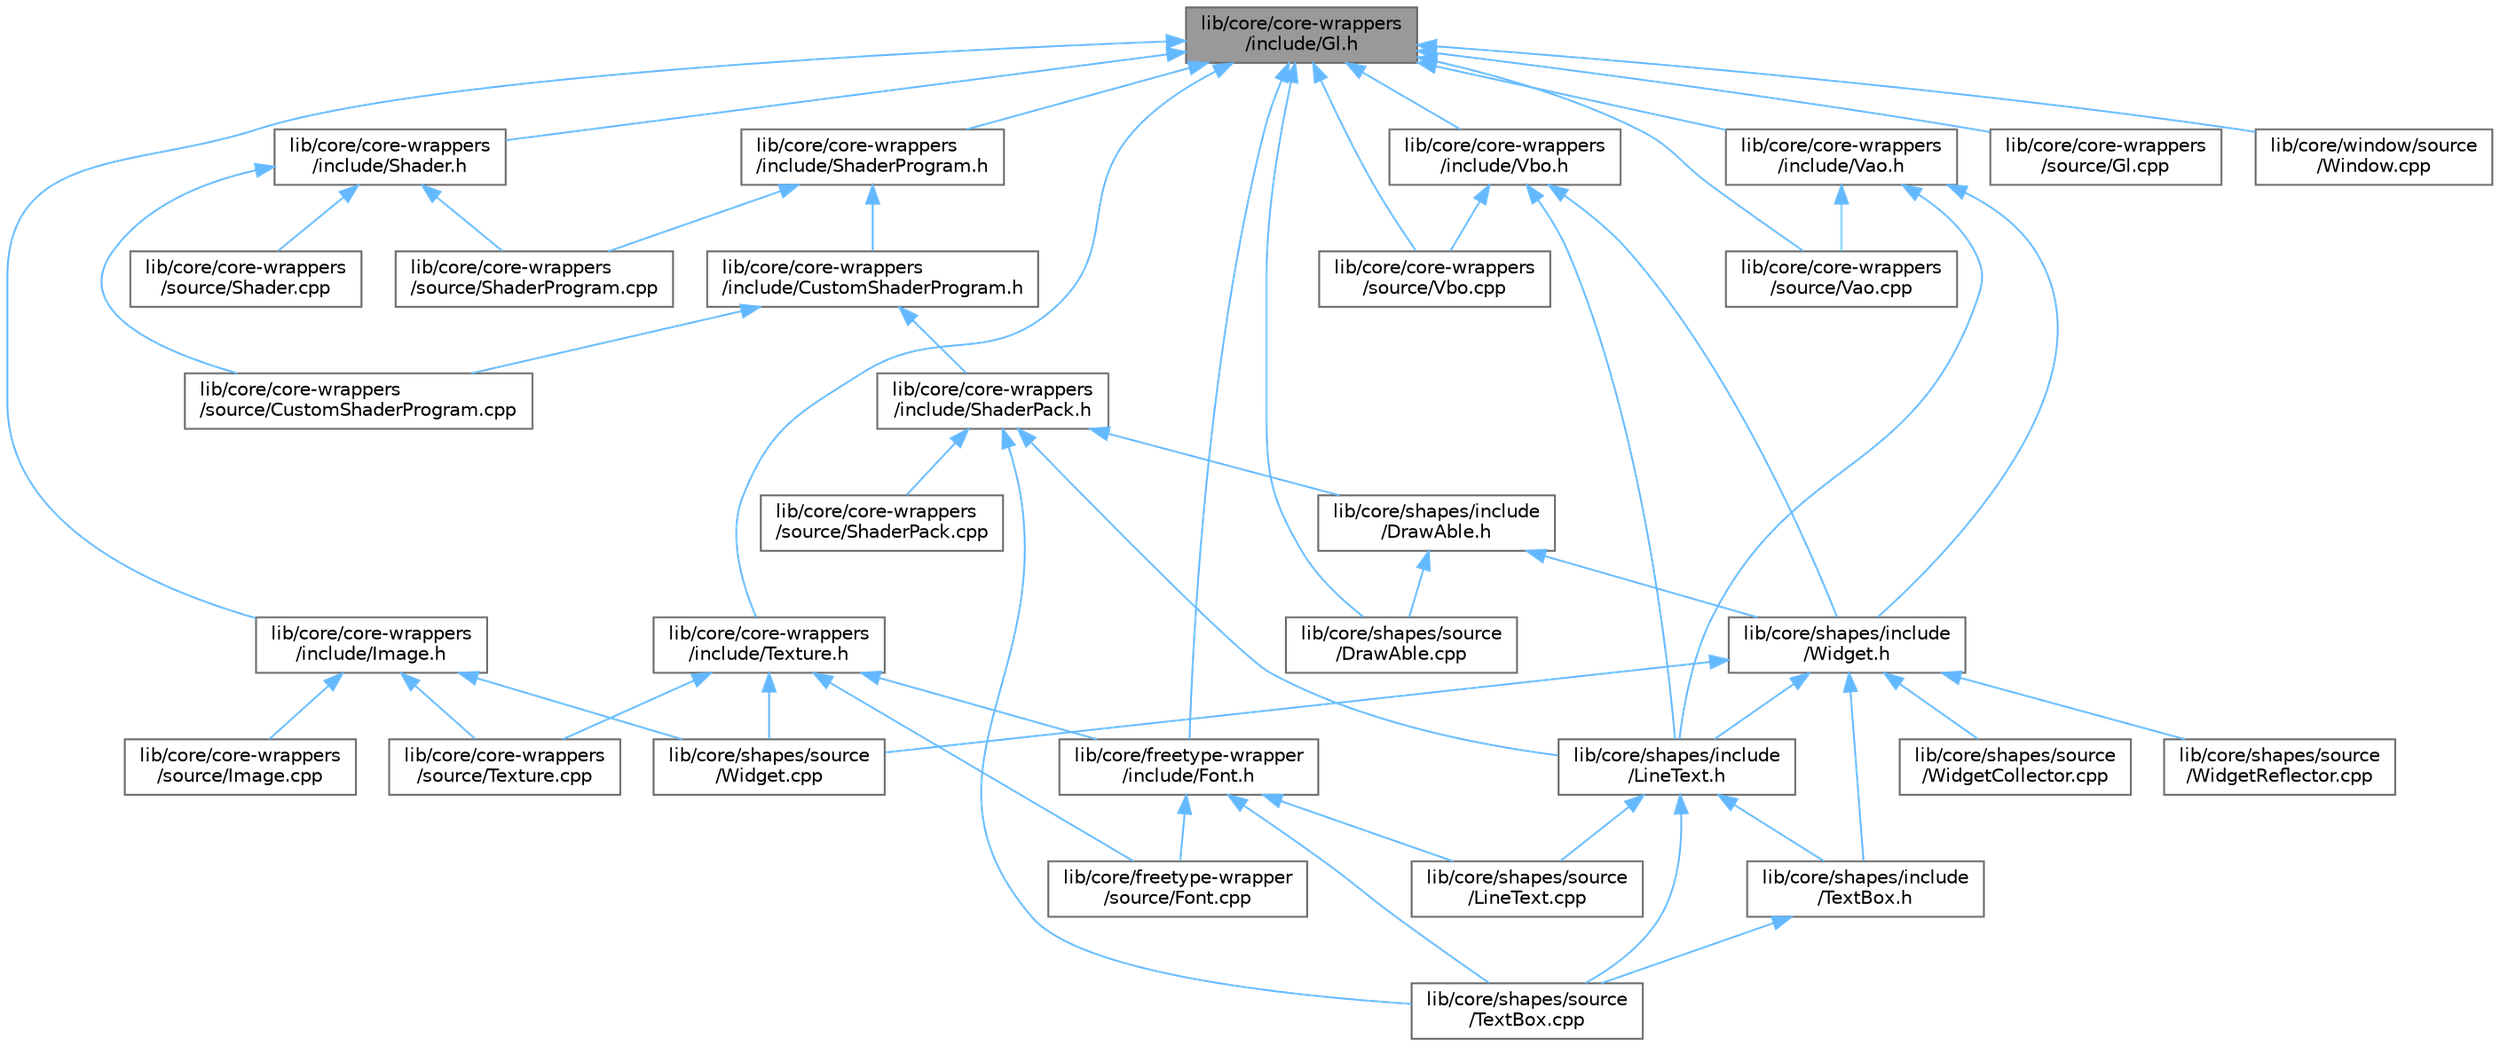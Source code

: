 digraph "lib/core/core-wrappers/include/Gl.h"
{
 // LATEX_PDF_SIZE
  bgcolor="transparent";
  edge [fontname=Helvetica,fontsize=10,labelfontname=Helvetica,labelfontsize=10];
  node [fontname=Helvetica,fontsize=10,shape=box,height=0.2,width=0.4];
  Node1 [id="Node000001",label="lib/core/core-wrappers\l/include/Gl.h",height=0.2,width=0.4,color="gray40", fillcolor="grey60", style="filled", fontcolor="black",tooltip=" "];
  Node1 -> Node2 [id="edge1_Node000001_Node000002",dir="back",color="steelblue1",style="solid",tooltip=" "];
  Node2 [id="Node000002",label="lib/core/core-wrappers\l/include/Image.h",height=0.2,width=0.4,color="grey40", fillcolor="white", style="filled",URL="$_image_8h.html",tooltip=" "];
  Node2 -> Node3 [id="edge2_Node000002_Node000003",dir="back",color="steelblue1",style="solid",tooltip=" "];
  Node3 [id="Node000003",label="lib/core/core-wrappers\l/source/Image.cpp",height=0.2,width=0.4,color="grey40", fillcolor="white", style="filled",URL="$_image_8cpp.html",tooltip=" "];
  Node2 -> Node4 [id="edge3_Node000002_Node000004",dir="back",color="steelblue1",style="solid",tooltip=" "];
  Node4 [id="Node000004",label="lib/core/core-wrappers\l/source/Texture.cpp",height=0.2,width=0.4,color="grey40", fillcolor="white", style="filled",URL="$_texture_8cpp.html",tooltip=" "];
  Node2 -> Node5 [id="edge4_Node000002_Node000005",dir="back",color="steelblue1",style="solid",tooltip=" "];
  Node5 [id="Node000005",label="lib/core/shapes/source\l/Widget.cpp",height=0.2,width=0.4,color="grey40", fillcolor="white", style="filled",URL="$_widget_8cpp.html",tooltip=" "];
  Node1 -> Node6 [id="edge5_Node000001_Node000006",dir="back",color="steelblue1",style="solid",tooltip=" "];
  Node6 [id="Node000006",label="lib/core/core-wrappers\l/include/Shader.h",height=0.2,width=0.4,color="grey40", fillcolor="white", style="filled",URL="$_shader_8h.html",tooltip=" "];
  Node6 -> Node7 [id="edge6_Node000006_Node000007",dir="back",color="steelblue1",style="solid",tooltip=" "];
  Node7 [id="Node000007",label="lib/core/core-wrappers\l/source/CustomShaderProgram.cpp",height=0.2,width=0.4,color="grey40", fillcolor="white", style="filled",URL="$_custom_shader_program_8cpp.html",tooltip=" "];
  Node6 -> Node8 [id="edge7_Node000006_Node000008",dir="back",color="steelblue1",style="solid",tooltip=" "];
  Node8 [id="Node000008",label="lib/core/core-wrappers\l/source/Shader.cpp",height=0.2,width=0.4,color="grey40", fillcolor="white", style="filled",URL="$_shader_8cpp.html",tooltip=" "];
  Node6 -> Node9 [id="edge8_Node000006_Node000009",dir="back",color="steelblue1",style="solid",tooltip=" "];
  Node9 [id="Node000009",label="lib/core/core-wrappers\l/source/ShaderProgram.cpp",height=0.2,width=0.4,color="grey40", fillcolor="white", style="filled",URL="$_shader_program_8cpp.html",tooltip=" "];
  Node1 -> Node10 [id="edge9_Node000001_Node000010",dir="back",color="steelblue1",style="solid",tooltip=" "];
  Node10 [id="Node000010",label="lib/core/core-wrappers\l/include/ShaderProgram.h",height=0.2,width=0.4,color="grey40", fillcolor="white", style="filled",URL="$_shader_program_8h.html",tooltip=" "];
  Node10 -> Node11 [id="edge10_Node000010_Node000011",dir="back",color="steelblue1",style="solid",tooltip=" "];
  Node11 [id="Node000011",label="lib/core/core-wrappers\l/include/CustomShaderProgram.h",height=0.2,width=0.4,color="grey40", fillcolor="white", style="filled",URL="$_custom_shader_program_8h.html",tooltip=" "];
  Node11 -> Node12 [id="edge11_Node000011_Node000012",dir="back",color="steelblue1",style="solid",tooltip=" "];
  Node12 [id="Node000012",label="lib/core/core-wrappers\l/include/ShaderPack.h",height=0.2,width=0.4,color="grey40", fillcolor="white", style="filled",URL="$_shader_pack_8h.html",tooltip=" "];
  Node12 -> Node13 [id="edge12_Node000012_Node000013",dir="back",color="steelblue1",style="solid",tooltip=" "];
  Node13 [id="Node000013",label="lib/core/core-wrappers\l/source/ShaderPack.cpp",height=0.2,width=0.4,color="grey40", fillcolor="white", style="filled",URL="$_shader_pack_8cpp.html",tooltip=" "];
  Node12 -> Node14 [id="edge13_Node000012_Node000014",dir="back",color="steelblue1",style="solid",tooltip=" "];
  Node14 [id="Node000014",label="lib/core/shapes/include\l/DrawAble.h",height=0.2,width=0.4,color="grey40", fillcolor="white", style="filled",URL="$_draw_able_8h.html",tooltip=" "];
  Node14 -> Node15 [id="edge14_Node000014_Node000015",dir="back",color="steelblue1",style="solid",tooltip=" "];
  Node15 [id="Node000015",label="lib/core/shapes/include\l/Widget.h",height=0.2,width=0.4,color="grey40", fillcolor="white", style="filled",URL="$_widget_8h.html",tooltip=" "];
  Node15 -> Node16 [id="edge15_Node000015_Node000016",dir="back",color="steelblue1",style="solid",tooltip=" "];
  Node16 [id="Node000016",label="lib/core/shapes/include\l/LineText.h",height=0.2,width=0.4,color="grey40", fillcolor="white", style="filled",URL="$_line_text_8h.html",tooltip=" "];
  Node16 -> Node17 [id="edge16_Node000016_Node000017",dir="back",color="steelblue1",style="solid",tooltip=" "];
  Node17 [id="Node000017",label="lib/core/shapes/include\l/TextBox.h",height=0.2,width=0.4,color="grey40", fillcolor="white", style="filled",URL="$_text_box_8h.html",tooltip=" "];
  Node17 -> Node18 [id="edge17_Node000017_Node000018",dir="back",color="steelblue1",style="solid",tooltip=" "];
  Node18 [id="Node000018",label="lib/core/shapes/source\l/TextBox.cpp",height=0.2,width=0.4,color="grey40", fillcolor="white", style="filled",URL="$_text_box_8cpp.html",tooltip=" "];
  Node16 -> Node19 [id="edge18_Node000016_Node000019",dir="back",color="steelblue1",style="solid",tooltip=" "];
  Node19 [id="Node000019",label="lib/core/shapes/source\l/LineText.cpp",height=0.2,width=0.4,color="grey40", fillcolor="white", style="filled",URL="$_line_text_8cpp.html",tooltip=" "];
  Node16 -> Node18 [id="edge19_Node000016_Node000018",dir="back",color="steelblue1",style="solid",tooltip=" "];
  Node15 -> Node17 [id="edge20_Node000015_Node000017",dir="back",color="steelblue1",style="solid",tooltip=" "];
  Node15 -> Node5 [id="edge21_Node000015_Node000005",dir="back",color="steelblue1",style="solid",tooltip=" "];
  Node15 -> Node20 [id="edge22_Node000015_Node000020",dir="back",color="steelblue1",style="solid",tooltip=" "];
  Node20 [id="Node000020",label="lib/core/shapes/source\l/WidgetCollector.cpp",height=0.2,width=0.4,color="grey40", fillcolor="white", style="filled",URL="$_widget_collector_8cpp.html",tooltip=" "];
  Node15 -> Node21 [id="edge23_Node000015_Node000021",dir="back",color="steelblue1",style="solid",tooltip=" "];
  Node21 [id="Node000021",label="lib/core/shapes/source\l/WidgetReflector.cpp",height=0.2,width=0.4,color="grey40", fillcolor="white", style="filled",URL="$_widget_reflector_8cpp.html",tooltip=" "];
  Node14 -> Node22 [id="edge24_Node000014_Node000022",dir="back",color="steelblue1",style="solid",tooltip=" "];
  Node22 [id="Node000022",label="lib/core/shapes/source\l/DrawAble.cpp",height=0.2,width=0.4,color="grey40", fillcolor="white", style="filled",URL="$_draw_able_8cpp.html",tooltip=" "];
  Node12 -> Node16 [id="edge25_Node000012_Node000016",dir="back",color="steelblue1",style="solid",tooltip=" "];
  Node12 -> Node18 [id="edge26_Node000012_Node000018",dir="back",color="steelblue1",style="solid",tooltip=" "];
  Node11 -> Node7 [id="edge27_Node000011_Node000007",dir="back",color="steelblue1",style="solid",tooltip=" "];
  Node10 -> Node9 [id="edge28_Node000010_Node000009",dir="back",color="steelblue1",style="solid",tooltip=" "];
  Node1 -> Node23 [id="edge29_Node000001_Node000023",dir="back",color="steelblue1",style="solid",tooltip=" "];
  Node23 [id="Node000023",label="lib/core/core-wrappers\l/include/Texture.h",height=0.2,width=0.4,color="grey40", fillcolor="white", style="filled",URL="$_texture_8h.html",tooltip=" "];
  Node23 -> Node4 [id="edge30_Node000023_Node000004",dir="back",color="steelblue1",style="solid",tooltip=" "];
  Node23 -> Node24 [id="edge31_Node000023_Node000024",dir="back",color="steelblue1",style="solid",tooltip=" "];
  Node24 [id="Node000024",label="lib/core/freetype-wrapper\l/include/Font.h",height=0.2,width=0.4,color="grey40", fillcolor="white", style="filled",URL="$_font_8h.html",tooltip=" "];
  Node24 -> Node25 [id="edge32_Node000024_Node000025",dir="back",color="steelblue1",style="solid",tooltip=" "];
  Node25 [id="Node000025",label="lib/core/freetype-wrapper\l/source/Font.cpp",height=0.2,width=0.4,color="grey40", fillcolor="white", style="filled",URL="$_font_8cpp.html",tooltip=" "];
  Node24 -> Node19 [id="edge33_Node000024_Node000019",dir="back",color="steelblue1",style="solid",tooltip=" "];
  Node24 -> Node18 [id="edge34_Node000024_Node000018",dir="back",color="steelblue1",style="solid",tooltip=" "];
  Node23 -> Node25 [id="edge35_Node000023_Node000025",dir="back",color="steelblue1",style="solid",tooltip=" "];
  Node23 -> Node5 [id="edge36_Node000023_Node000005",dir="back",color="steelblue1",style="solid",tooltip=" "];
  Node1 -> Node26 [id="edge37_Node000001_Node000026",dir="back",color="steelblue1",style="solid",tooltip=" "];
  Node26 [id="Node000026",label="lib/core/core-wrappers\l/include/Vao.h",height=0.2,width=0.4,color="grey40", fillcolor="white", style="filled",URL="$_vao_8h.html",tooltip=" "];
  Node26 -> Node27 [id="edge38_Node000026_Node000027",dir="back",color="steelblue1",style="solid",tooltip=" "];
  Node27 [id="Node000027",label="lib/core/core-wrappers\l/source/Vao.cpp",height=0.2,width=0.4,color="grey40", fillcolor="white", style="filled",URL="$_vao_8cpp.html",tooltip=" "];
  Node26 -> Node16 [id="edge39_Node000026_Node000016",dir="back",color="steelblue1",style="solid",tooltip=" "];
  Node26 -> Node15 [id="edge40_Node000026_Node000015",dir="back",color="steelblue1",style="solid",tooltip=" "];
  Node1 -> Node28 [id="edge41_Node000001_Node000028",dir="back",color="steelblue1",style="solid",tooltip=" "];
  Node28 [id="Node000028",label="lib/core/core-wrappers\l/include/Vbo.h",height=0.2,width=0.4,color="grey40", fillcolor="white", style="filled",URL="$_vbo_8h.html",tooltip=" "];
  Node28 -> Node29 [id="edge42_Node000028_Node000029",dir="back",color="steelblue1",style="solid",tooltip=" "];
  Node29 [id="Node000029",label="lib/core/core-wrappers\l/source/Vbo.cpp",height=0.2,width=0.4,color="grey40", fillcolor="white", style="filled",URL="$_vbo_8cpp.html",tooltip=" "];
  Node28 -> Node16 [id="edge43_Node000028_Node000016",dir="back",color="steelblue1",style="solid",tooltip=" "];
  Node28 -> Node15 [id="edge44_Node000028_Node000015",dir="back",color="steelblue1",style="solid",tooltip=" "];
  Node1 -> Node30 [id="edge45_Node000001_Node000030",dir="back",color="steelblue1",style="solid",tooltip=" "];
  Node30 [id="Node000030",label="lib/core/core-wrappers\l/source/Gl.cpp",height=0.2,width=0.4,color="grey40", fillcolor="white", style="filled",URL="$_gl_8cpp.html",tooltip=" "];
  Node1 -> Node27 [id="edge46_Node000001_Node000027",dir="back",color="steelblue1",style="solid",tooltip=" "];
  Node1 -> Node29 [id="edge47_Node000001_Node000029",dir="back",color="steelblue1",style="solid",tooltip=" "];
  Node1 -> Node24 [id="edge48_Node000001_Node000024",dir="back",color="steelblue1",style="solid",tooltip=" "];
  Node1 -> Node22 [id="edge49_Node000001_Node000022",dir="back",color="steelblue1",style="solid",tooltip=" "];
  Node1 -> Node31 [id="edge50_Node000001_Node000031",dir="back",color="steelblue1",style="solid",tooltip=" "];
  Node31 [id="Node000031",label="lib/core/window/source\l/Window.cpp",height=0.2,width=0.4,color="grey40", fillcolor="white", style="filled",URL="$_window_8cpp.html",tooltip=" "];
}
